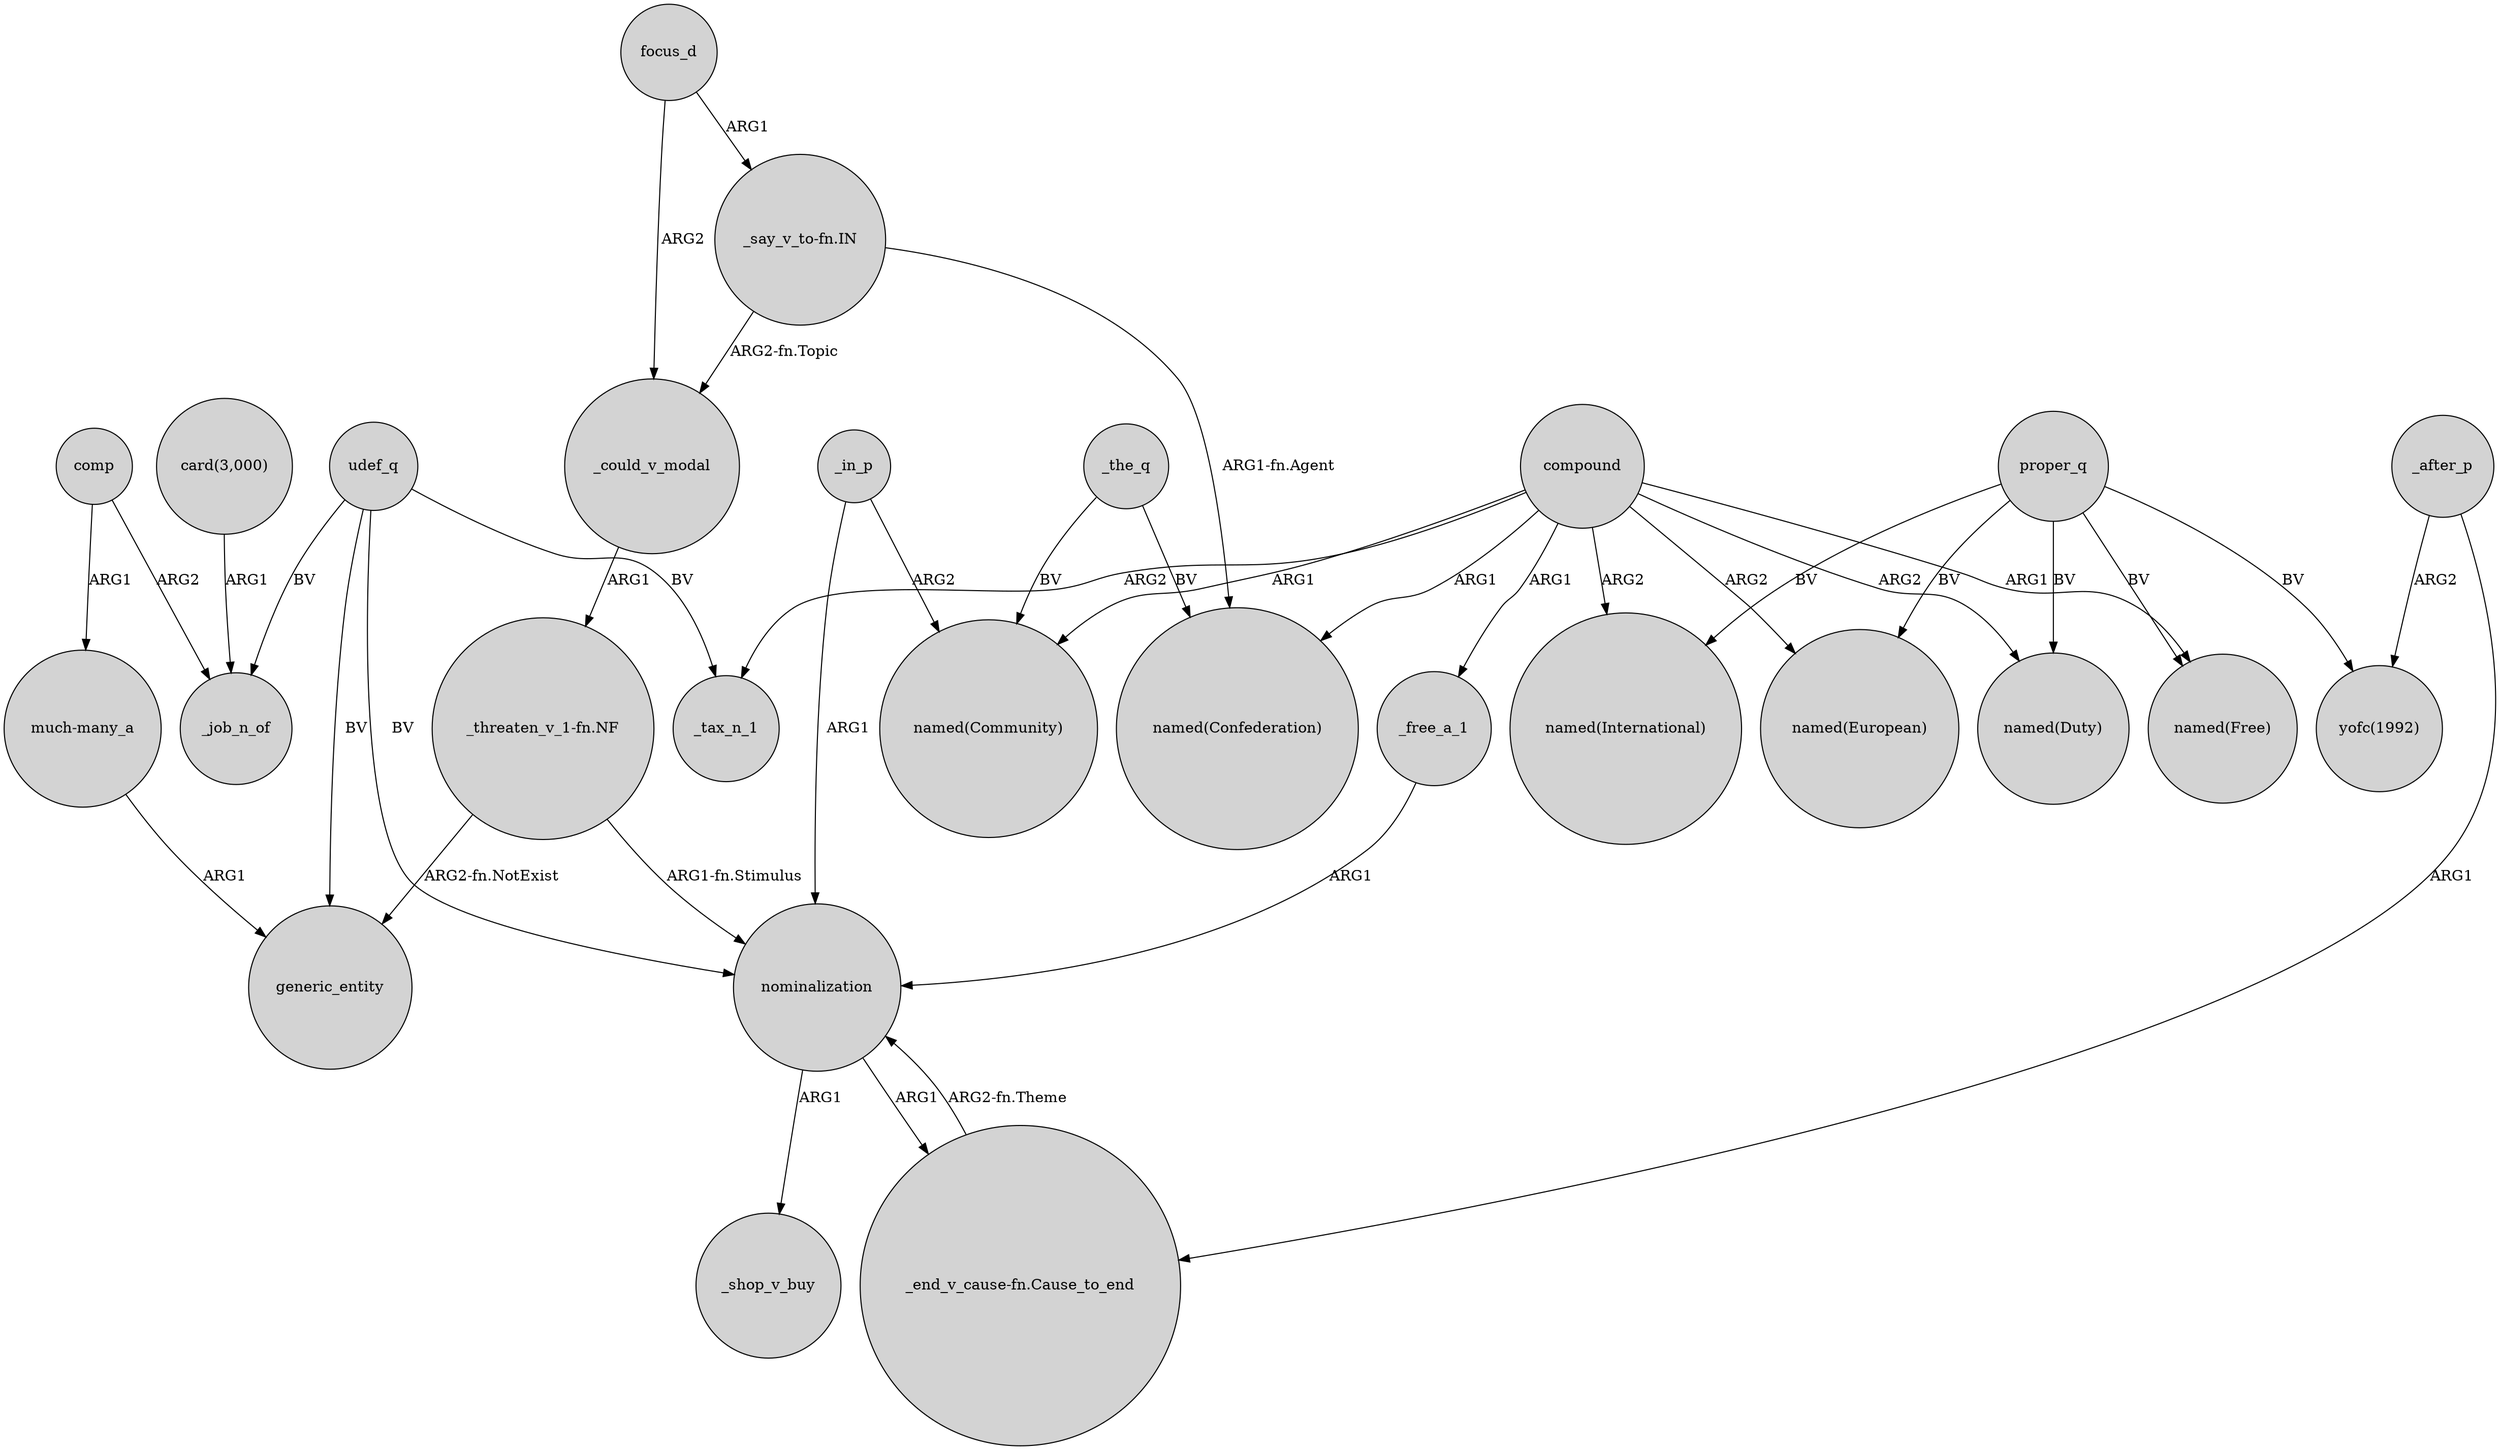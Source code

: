 digraph {
	node [shape=circle style=filled]
	focus_d -> _could_v_modal [label=ARG2]
	_could_v_modal -> "_threaten_v_1-fn.NF" [label=ARG1]
	_in_p -> "named(Community)" [label=ARG2]
	udef_q -> generic_entity [label=BV]
	_the_q -> "named(Community)" [label=BV]
	compound -> _free_a_1 [label=ARG1]
	"much-many_a" -> generic_entity [label=ARG1]
	proper_q -> "yofc(1992)" [label=BV]
	comp -> _job_n_of [label=ARG2]
	"card(3,000)" -> _job_n_of [label=ARG1]
	compound -> "named(Free)" [label=ARG1]
	compound -> "named(Duty)" [label=ARG2]
	compound -> "named(Community)" [label=ARG1]
	nominalization -> "_end_v_cause-fn.Cause_to_end" [label=ARG1]
	proper_q -> "named(Duty)" [label=BV]
	"_say_v_to-fn.IN" -> "named(Confederation)" [label="ARG1-fn.Agent"]
	udef_q -> _tax_n_1 [label=BV]
	comp -> "much-many_a" [label=ARG1]
	"_threaten_v_1-fn.NF" -> generic_entity [label="ARG2-fn.NotExist"]
	_in_p -> nominalization [label=ARG1]
	compound -> "named(International)" [label=ARG2]
	"_end_v_cause-fn.Cause_to_end" -> nominalization [label="ARG2-fn.Theme"]
	udef_q -> nominalization [label=BV]
	_after_p -> "_end_v_cause-fn.Cause_to_end" [label=ARG1]
	_free_a_1 -> nominalization [label=ARG1]
	"_threaten_v_1-fn.NF" -> nominalization [label="ARG1-fn.Stimulus"]
	compound -> "named(Confederation)" [label=ARG1]
	nominalization -> _shop_v_buy [label=ARG1]
	compound -> "named(European)" [label=ARG2]
	_after_p -> "yofc(1992)" [label=ARG2]
	udef_q -> _job_n_of [label=BV]
	compound -> _tax_n_1 [label=ARG2]
	_the_q -> "named(Confederation)" [label=BV]
	"_say_v_to-fn.IN" -> _could_v_modal [label="ARG2-fn.Topic"]
	proper_q -> "named(European)" [label=BV]
	proper_q -> "named(Free)" [label=BV]
	focus_d -> "_say_v_to-fn.IN" [label=ARG1]
	proper_q -> "named(International)" [label=BV]
}
